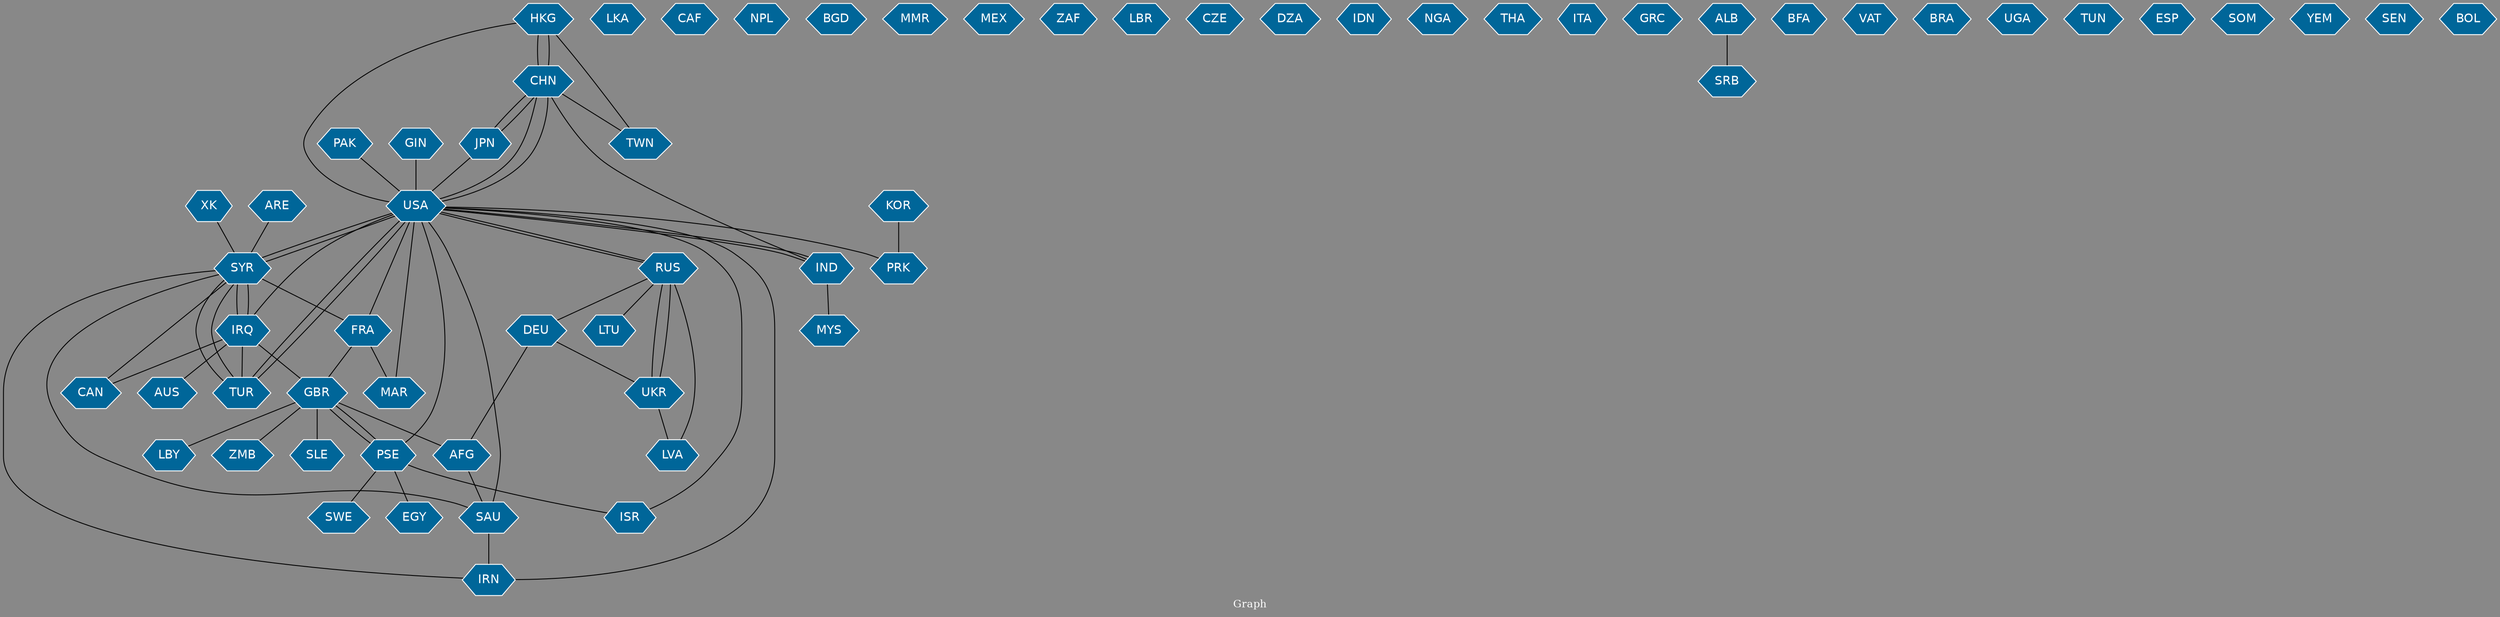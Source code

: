 // Countries together in item graph
graph {
	graph [bgcolor="#888888" fontcolor=white fontsize=12 label="Graph" outputorder=edgesfirst overlap=prism]
	node [color=white fillcolor="#006699" fontcolor=white fontname=Helvetica shape=hexagon style=filled]
	edge [arrowhead=open color=black fontcolor=white fontname=Courier fontsize=12]
		HKG [label=HKG]
		AUS [label=AUS]
		ZMB [label=ZMB]
		LKA [label=LKA]
		CAF [label=CAF]
		KOR [label=KOR]
		NPL [label=NPL]
		BGD [label=BGD]
		MMR [label=MMR]
		USA [label=USA]
		IRQ [label=IRQ]
		GBR [label=GBR]
		SYR [label=SYR]
		MEX [label=MEX]
		CHN [label=CHN]
		PAK [label=PAK]
		ZAF [label=ZAF]
		FRA [label=FRA]
		LBR [label=LBR]
		PRK [label=PRK]
		EGY [label=EGY]
		IRN [label=IRN]
		ARE [label=ARE]
		CZE [label=CZE]
		UKR [label=UKR]
		DZA [label=DZA]
		PSE [label=PSE]
		RUS [label=RUS]
		SLE [label=SLE]
		TUR [label=TUR]
		IDN [label=IDN]
		NGA [label=NGA]
		LBY [label=LBY]
		SAU [label=SAU]
		THA [label=THA]
		AFG [label=AFG]
		ITA [label=ITA]
		GRC [label=GRC]
		ISR [label=ISR]
		IND [label=IND]
		LVA [label=LVA]
		ALB [label=ALB]
		SRB [label=SRB]
		BFA [label=BFA]
		JPN [label=JPN]
		VAT [label=VAT]
		DEU [label=DEU]
		MAR [label=MAR]
		CAN [label=CAN]
		TWN [label=TWN]
		BRA [label=BRA]
		UGA [label=UGA]
		TUN [label=TUN]
		GIN [label=GIN]
		ESP [label=ESP]
		SOM [label=SOM]
		YEM [label=YEM]
		SWE [label=SWE]
		SEN [label=SEN]
		MYS [label=MYS]
		XK [label=XK]
		LTU [label=LTU]
		BOL [label=BOL]
			PSE -- SWE [weight=2]
			FRA -- USA [weight=1]
			SYR -- USA [weight=4]
			SYR -- IRQ [weight=2]
			IRQ -- GBR [weight=1]
			ALB -- SRB [weight=1]
			SYR -- TUR [weight=2]
			UKR -- RUS [weight=1]
			JPN -- USA [weight=1]
			PSE -- ISR [weight=1]
			RUS -- LTU [weight=1]
			FRA -- GBR [weight=1]
			PAK -- USA [weight=2]
			CHN -- USA [weight=3]
			IRN -- USA [weight=1]
			IRQ -- AUS [weight=1]
			IRQ -- USA [weight=1]
			XK -- SYR [weight=1]
			DEU -- UKR [weight=1]
			LVA -- RUS [weight=1]
			KOR -- PRK [weight=2]
			AFG -- SAU [weight=1]
			IND -- USA [weight=1]
			GIN -- USA [weight=1]
			GBR -- AFG [weight=1]
			RUS -- DEU [weight=1]
			CHN -- TWN [weight=1]
			FRA -- MAR [weight=1]
			USA -- IND [weight=1]
			USA -- HKG [weight=2]
			GBR -- LBY [weight=1]
			USA -- SYR [weight=2]
			IND -- MYS [weight=1]
			GBR -- SLE [weight=1]
			PSE -- EGY [weight=1]
			RUS -- USA [weight=1]
			TUR -- SYR [weight=1]
			USA -- TUR [weight=1]
			CHN -- JPN [weight=1]
			USA -- MAR [weight=1]
			RUS -- UKR [weight=4]
			PSE -- USA [weight=1]
			IRQ -- SYR [weight=1]
			SYR -- CAN [weight=1]
			GBR -- ZMB [weight=1]
			HKG -- CHN [weight=2]
			GBR -- PSE [weight=1]
			ISR -- USA [weight=1]
			USA -- CHN [weight=1]
			SYR -- FRA [weight=2]
			JPN -- CHN [weight=1]
			USA -- PRK [weight=1]
			IND -- CHN [weight=1]
			PSE -- GBR [weight=1]
			IRQ -- CAN [weight=1]
			IRN -- SYR [weight=1]
			TUR -- USA [weight=1]
			USA -- RUS [weight=1]
			SAU -- IRN [weight=1]
			IRQ -- TUR [weight=1]
			SAU -- SYR [weight=1]
			TWN -- HKG [weight=1]
			ARE -- SYR [weight=1]
			UKR -- LVA [weight=1]
			DEU -- AFG [weight=1]
			CHN -- HKG [weight=4]
			SAU -- USA [weight=1]
}